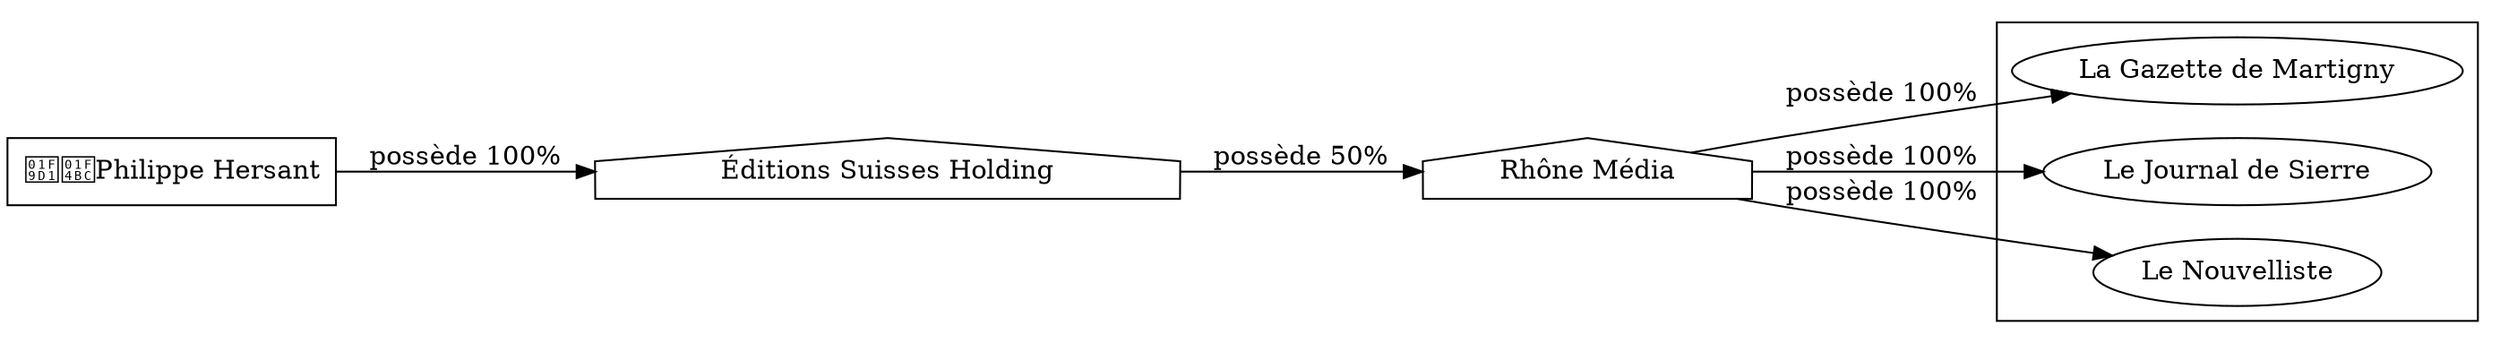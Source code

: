 digraph {
  rankdir=LR;
  subgraph roots {
    
      "philippe-hersant-292"[label="🧑‍💼Philippe Hersant" shape=box]
    
  }

  
    "editions-suisses-holding-293"[label="Éditions Suisses Holding" shape=house]
  
    "rhone-media-296"[label="Rhône Média" shape=house]
  

  subgraph clusterLeaves {
    
      "la-gazette-de-martigny-301"[label="La Gazette de Martigny"]
    
      "le-journal-de-sierre-302"[label="Le Journal de Sierre"]
    
      "le-nouvelliste-300"[label="Le Nouvelliste"]
    
  }

  
    "editions-suisses-holding-293" -> "rhone-media-296" [
      label="possède 50%"
    ]
  
    "philippe-hersant-292" -> "editions-suisses-holding-293" [
      label="possède 100%"
    ]
  
    "rhone-media-296" -> "la-gazette-de-martigny-301" [
      label="possède 100%"
    ]
  
    "rhone-media-296" -> "le-journal-de-sierre-302" [
      label="possède 100%"
    ]
  
    "rhone-media-296" -> "le-nouvelliste-300" [
      label="possède 100%"
    ]
  
}
